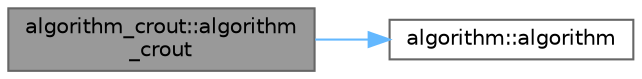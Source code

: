 digraph "algorithm_crout::algorithm_crout"
{
 // LATEX_PDF_SIZE
  bgcolor="transparent";
  edge [fontname=Helvetica,fontsize=10,labelfontname=Helvetica,labelfontsize=10];
  node [fontname=Helvetica,fontsize=10,shape=box,height=0.2,width=0.4];
  rankdir="LR";
  Node1 [id="Node000001",label="algorithm_crout::algorithm\l_crout",height=0.2,width=0.4,color="gray40", fillcolor="grey60", style="filled", fontcolor="black",tooltip=" "];
  Node1 -> Node2 [id="edge2_Node000001_Node000002",color="steelblue1",style="solid",tooltip=" "];
  Node2 [id="Node000002",label="algorithm::algorithm",height=0.2,width=0.4,color="grey40", fillcolor="white", style="filled",URL="$classalgorithm.html#a890afc122a0bb232f3d7ee94350800d9",tooltip=" "];
}
